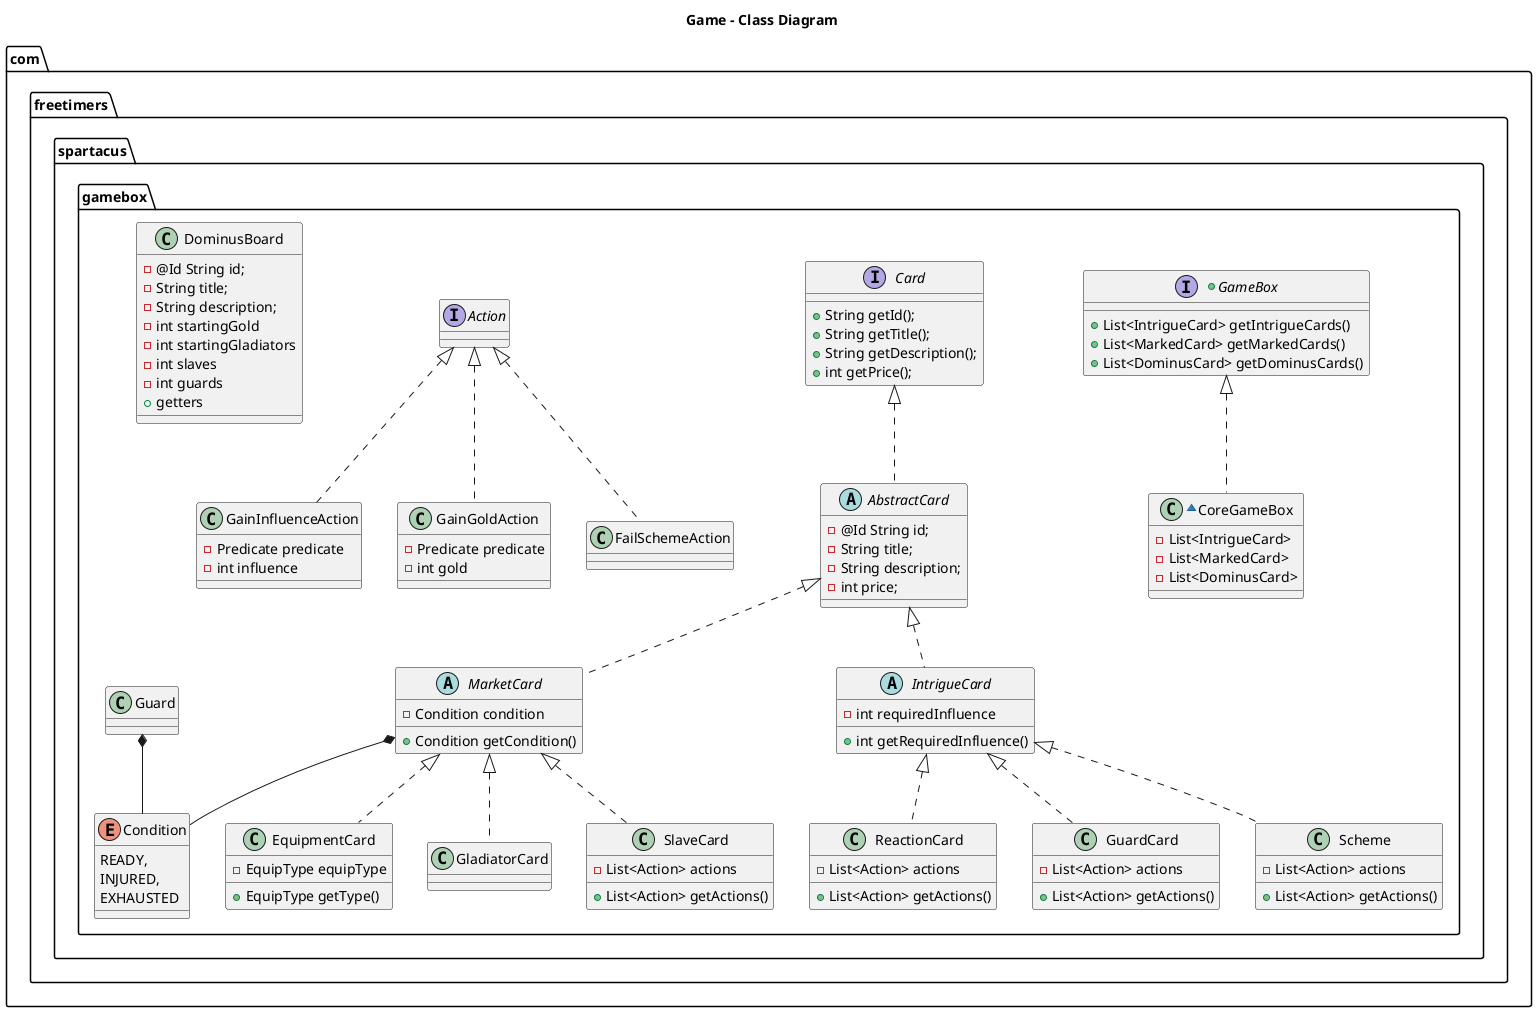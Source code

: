 @startuml

title Game - Class Diagram

package "com.freetimers.spartacus.gamebox"{
    +interface GameBox {
      + List<IntrigueCard> getIntrigueCards()
      + List<MarkedCard> getMarkedCards()
      + List<DominusCard> getDominusCards()
    }

    ~class CoreGameBox implements GameBox{
      -List<IntrigueCard>
      -List<MarkedCard>
      -List<DominusCard>
    }

    interface Card{
        + String getId();
        + String getTitle();
        + String getDescription();
        + int getPrice();
    }

    abstract class AbstractCard implements Card{
        - @Id String id;
        - String title;
        - String description;
        - int price;
    }


    abstract class MarketCard implements AbstractCard{
         - Condition condition
         + Condition getCondition()
    }

    abstract class IntrigueCard implements AbstractCard{
        - int requiredInfluence
        + int getRequiredInfluence()
    }

    class EquipmentCard implements MarketCard{
        - EquipType equipType
        + EquipType getType()
    }

    class GladiatorCard implements MarketCard{
    }

    class SlaveCard implements MarketCard{
        -List<Action> actions
        + List<Action> getActions()
    }

    class ReactionCard implements IntrigueCard{
        -List<Action> actions
        + List<Action> getActions()
    }

    class GuardCard implements IntrigueCard{
        -List<Action> actions
        + List<Action> getActions()
    }

    class Scheme implements IntrigueCard{
        -List<Action> actions
        + List<Action> getActions()
    }

    interface Action{
    }

    class GainInfluenceAction implements Action{
        - Predicate predicate
        - int influence
    }
    class GainGoldAction implements Action{
            - Predicate predicate
            - int gold
    }

    class FailSchemeAction implements Action{
    }

    class DominusBoard{
        - @Id String id;
        - String title;
        - String description;
        -int startingGold
        -int startingGladiators
        -int slaves
        -int guards
        + getters
    }

    enum Condition{
        READY,
        INJURED,
        EXHAUSTED
    }

    Guard *-- Condition
    MarketCard *-- Condition
}
@enduml